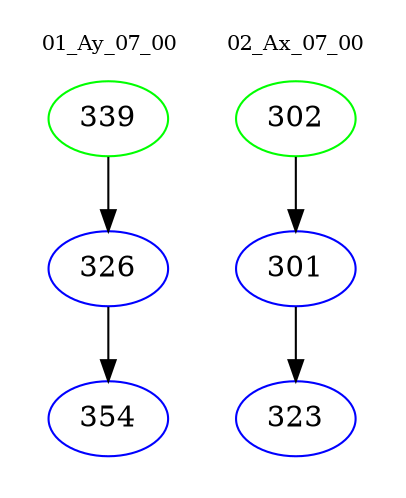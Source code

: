digraph{
subgraph cluster_0 {
color = white
label = "01_Ay_07_00";
fontsize=10;
T0_339 [label="339", color="green"]
T0_339 -> T0_326 [color="black"]
T0_326 [label="326", color="blue"]
T0_326 -> T0_354 [color="black"]
T0_354 [label="354", color="blue"]
}
subgraph cluster_1 {
color = white
label = "02_Ax_07_00";
fontsize=10;
T1_302 [label="302", color="green"]
T1_302 -> T1_301 [color="black"]
T1_301 [label="301", color="blue"]
T1_301 -> T1_323 [color="black"]
T1_323 [label="323", color="blue"]
}
}
